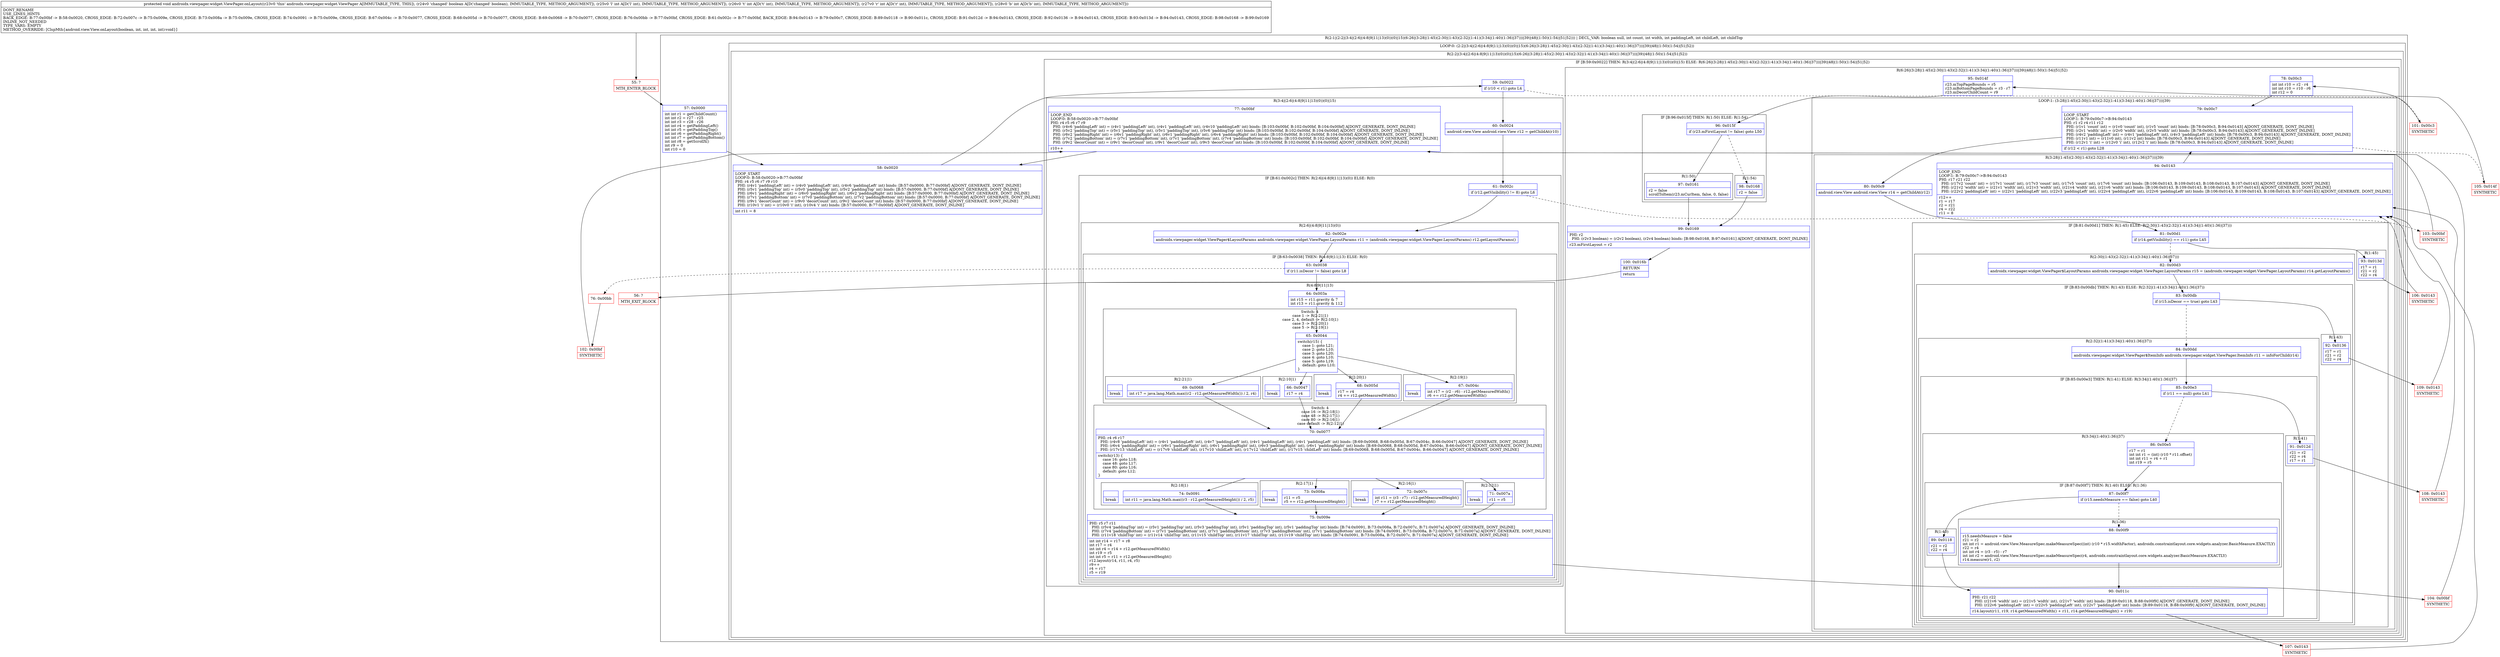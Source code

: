 digraph "CFG forandroidx.viewpager.widget.ViewPager.onLayout(ZIIII)V" {
subgraph cluster_Region_46372330 {
label = "R(2:1|(2:2|(3:4|(2:6|(4:8|9|11|13)(0))(0)|15)(6:26|(3:28|(1:45)(2:30|(1:43)(2:32|(1:41)(3:34|(1:40)(1:36)|37)))|39)|48|(1:50)(1:54)|51|52))) | DECL_VAR: boolean null, int count, int width, int paddingLeft, int childLeft, int childTop\l";
node [shape=record,color=blue];
Node_57 [shape=record,label="{57\:\ 0x0000|int int r1 = getChildCount()\lint int r2 = r27 \- r25\lint int r3 = r28 \- r26\lint int r4 = getPaddingLeft()\lint int r5 = getPaddingTop()\lint int r6 = getPaddingRight()\lint int r7 = getPaddingBottom()\lint int r8 = getScrollX()\lint r9 = 0\lint r10 = 0\l}"];
subgraph cluster_LoopRegion_35284143 {
label = "LOOP:0: (2:2|(3:4|(2:6|(4:8|9|11|13)(0))(0)|15)(6:26|(3:28|(1:45)(2:30|(1:43)(2:32|(1:41)(3:34|(1:40)(1:36)|37)))|39)|48|(1:50)(1:54)|51|52))";
node [shape=record,color=blue];
subgraph cluster_Region_89101273 {
label = "R(2:2|(3:4|(2:6|(4:8|9|11|13)(0))(0)|15)(6:26|(3:28|(1:45)(2:30|(1:43)(2:32|(1:41)(3:34|(1:40)(1:36)|37)))|39)|48|(1:50)(1:54)|51|52))";
node [shape=record,color=blue];
Node_58 [shape=record,label="{58\:\ 0x0020|LOOP_START\lLOOP:0: B:58:0x0020\-\>B:77:0x00bf\lPHI: r4 r5 r6 r7 r9 r10 \l  PHI: (r4v1 'paddingLeft' int) = (r4v0 'paddingLeft' int), (r4v6 'paddingLeft' int) binds: [B:57:0x0000, B:77:0x00bf] A[DONT_GENERATE, DONT_INLINE]\l  PHI: (r5v1 'paddingTop' int) = (r5v0 'paddingTop' int), (r5v2 'paddingTop' int) binds: [B:57:0x0000, B:77:0x00bf] A[DONT_GENERATE, DONT_INLINE]\l  PHI: (r6v1 'paddingRight' int) = (r6v0 'paddingRight' int), (r6v2 'paddingRight' int) binds: [B:57:0x0000, B:77:0x00bf] A[DONT_GENERATE, DONT_INLINE]\l  PHI: (r7v1 'paddingBottom' int) = (r7v0 'paddingBottom' int), (r7v2 'paddingBottom' int) binds: [B:57:0x0000, B:77:0x00bf] A[DONT_GENERATE, DONT_INLINE]\l  PHI: (r9v1 'decorCount' int) = (r9v0 'decorCount' int), (r9v2 'decorCount' int) binds: [B:57:0x0000, B:77:0x00bf] A[DONT_GENERATE, DONT_INLINE]\l  PHI: (r10v1 'i' int) = (r10v0 'i' int), (r10v4 'i' int) binds: [B:57:0x0000, B:77:0x00bf] A[DONT_GENERATE, DONT_INLINE]\l|int r11 = 8\l}"];
subgraph cluster_IfRegion_1970034435 {
label = "IF [B:59:0x0022] THEN: R(3:4|(2:6|(4:8|9|11|13)(0))(0)|15) ELSE: R(6:26|(3:28|(1:45)(2:30|(1:43)(2:32|(1:41)(3:34|(1:40)(1:36)|37)))|39)|48|(1:50)(1:54)|51|52)";
node [shape=record,color=blue];
Node_59 [shape=record,label="{59\:\ 0x0022|if (r10 \< r1) goto L4\l}"];
subgraph cluster_Region_425805598 {
label = "R(3:4|(2:6|(4:8|9|11|13)(0))(0)|15)";
node [shape=record,color=blue];
Node_60 [shape=record,label="{60\:\ 0x0024|android.view.View android.view.View r12 = getChildAt(r10)\l}"];
subgraph cluster_IfRegion_1868380845 {
label = "IF [B:61:0x002c] THEN: R(2:6|(4:8|9|11|13)(0)) ELSE: R(0)";
node [shape=record,color=blue];
Node_61 [shape=record,label="{61\:\ 0x002c|if (r12.getVisibility() != 8) goto L6\l}"];
subgraph cluster_Region_1661802010 {
label = "R(2:6|(4:8|9|11|13)(0))";
node [shape=record,color=blue];
Node_62 [shape=record,label="{62\:\ 0x002e|androidx.viewpager.widget.ViewPager$LayoutParams androidx.viewpager.widget.ViewPager.LayoutParams r11 = (androidx.viewpager.widget.ViewPager.LayoutParams) r12.getLayoutParams()\l}"];
subgraph cluster_IfRegion_1875135022 {
label = "IF [B:63:0x0038] THEN: R(4:8|9|11|13) ELSE: R(0)";
node [shape=record,color=blue];
Node_63 [shape=record,label="{63\:\ 0x0038|if (r11.isDecor != false) goto L8\l}"];
subgraph cluster_Region_1437437832 {
label = "R(4:8|9|11|13)";
node [shape=record,color=blue];
Node_64 [shape=record,label="{64\:\ 0x003a|int r15 = r11.gravity & 7\lint r13 = r11.gravity & 112\l}"];
subgraph cluster_SwitchRegion_774316070 {
label = "Switch: 4
 case 1 -> R(2:21|1)
 case 2, 4, default -> R(2:10|1)
 case 3 -> R(2:20|1)
 case 5 -> R(2:19|1)";
node [shape=record,color=blue];
Node_65 [shape=record,label="{65\:\ 0x0044|switch(r15) \{\l    case 1: goto L21;\l    case 2: goto L10;\l    case 3: goto L20;\l    case 4: goto L10;\l    case 5: goto L19;\l    default: goto L10;\l\}\l}"];
subgraph cluster_Region_1965467992 {
label = "R(2:21|1)";
node [shape=record,color=blue];
Node_69 [shape=record,label="{69\:\ 0x0068|int r17 = java.lang.Math.max((r2 \- r12.getMeasuredWidth()) \/ 2, r4)\l}"];
Node_InsnContainer_1266306644 [shape=record,label="{|break\l}"];
}
subgraph cluster_Region_1813910926 {
label = "R(2:10|1)";
node [shape=record,color=blue];
Node_66 [shape=record,label="{66\:\ 0x0047|r17 = r4\l}"];
Node_InsnContainer_691472894 [shape=record,label="{|break\l}"];
}
subgraph cluster_Region_1285421820 {
label = "R(2:20|1)";
node [shape=record,color=blue];
Node_68 [shape=record,label="{68\:\ 0x005d|r17 = r4\lr4 += r12.getMeasuredWidth()\l}"];
Node_InsnContainer_1563305959 [shape=record,label="{|break\l}"];
}
subgraph cluster_Region_696137532 {
label = "R(2:19|1)";
node [shape=record,color=blue];
Node_67 [shape=record,label="{67\:\ 0x004c|int r17 = (r2 \- r6) \- r12.getMeasuredWidth()\lr6 += r12.getMeasuredWidth()\l}"];
Node_InsnContainer_213913585 [shape=record,label="{|break\l}"];
}
}
subgraph cluster_SwitchRegion_682225437 {
label = "Switch: 4
 case 16 -> R(2:18|1)
 case 48 -> R(2:17|1)
 case 80 -> R(2:16|1)
 case default -> R(2:12|1)";
node [shape=record,color=blue];
Node_70 [shape=record,label="{70\:\ 0x0077|PHI: r4 r6 r17 \l  PHI: (r4v8 'paddingLeft' int) = (r4v1 'paddingLeft' int), (r4v7 'paddingLeft' int), (r4v1 'paddingLeft' int), (r4v1 'paddingLeft' int) binds: [B:69:0x0068, B:68:0x005d, B:67:0x004c, B:66:0x0047] A[DONT_GENERATE, DONT_INLINE]\l  PHI: (r6v4 'paddingRight' int) = (r6v1 'paddingRight' int), (r6v1 'paddingRight' int), (r6v3 'paddingRight' int), (r6v1 'paddingRight' int) binds: [B:69:0x0068, B:68:0x005d, B:67:0x004c, B:66:0x0047] A[DONT_GENERATE, DONT_INLINE]\l  PHI: (r17v13 'childLeft' int) = (r17v9 'childLeft' int), (r17v10 'childLeft' int), (r17v12 'childLeft' int), (r17v15 'childLeft' int) binds: [B:69:0x0068, B:68:0x005d, B:67:0x004c, B:66:0x0047] A[DONT_GENERATE, DONT_INLINE]\l|switch(r13) \{\l    case 16: goto L18;\l    case 48: goto L17;\l    case 80: goto L16;\l    default: goto L12;\l\}\l}"];
subgraph cluster_Region_1662730809 {
label = "R(2:18|1)";
node [shape=record,color=blue];
Node_74 [shape=record,label="{74\:\ 0x0091|int r11 = java.lang.Math.max((r3 \- r12.getMeasuredHeight()) \/ 2, r5)\l}"];
Node_InsnContainer_366082259 [shape=record,label="{|break\l}"];
}
subgraph cluster_Region_56626642 {
label = "R(2:17|1)";
node [shape=record,color=blue];
Node_73 [shape=record,label="{73\:\ 0x008a|r11 = r5\lr5 += r12.getMeasuredHeight()\l}"];
Node_InsnContainer_79194990 [shape=record,label="{|break\l}"];
}
subgraph cluster_Region_1970494555 {
label = "R(2:16|1)";
node [shape=record,color=blue];
Node_72 [shape=record,label="{72\:\ 0x007c|int r11 = (r3 \- r7) \- r12.getMeasuredHeight()\lr7 += r12.getMeasuredHeight()\l}"];
Node_InsnContainer_679834881 [shape=record,label="{|break\l}"];
}
subgraph cluster_Region_537480536 {
label = "R(2:12|1)";
node [shape=record,color=blue];
Node_71 [shape=record,label="{71\:\ 0x007a|r11 = r5\l}"];
Node_InsnContainer_615929959 [shape=record,label="{|break\l}"];
}
}
Node_75 [shape=record,label="{75\:\ 0x009e|PHI: r5 r7 r11 \l  PHI: (r5v4 'paddingTop' int) = (r5v1 'paddingTop' int), (r5v3 'paddingTop' int), (r5v1 'paddingTop' int), (r5v1 'paddingTop' int) binds: [B:74:0x0091, B:73:0x008a, B:72:0x007c, B:71:0x007a] A[DONT_GENERATE, DONT_INLINE]\l  PHI: (r7v4 'paddingBottom' int) = (r7v1 'paddingBottom' int), (r7v1 'paddingBottom' int), (r7v3 'paddingBottom' int), (r7v1 'paddingBottom' int) binds: [B:74:0x0091, B:73:0x008a, B:72:0x007c, B:71:0x007a] A[DONT_GENERATE, DONT_INLINE]\l  PHI: (r11v18 'childTop' int) = (r11v14 'childTop' int), (r11v15 'childTop' int), (r11v17 'childTop' int), (r11v19 'childTop' int) binds: [B:74:0x0091, B:73:0x008a, B:72:0x007c, B:71:0x007a] A[DONT_GENERATE, DONT_INLINE]\l|int int r14 = r17 + r8\lint r17 = r4\lint int r4 = r14 + r12.getMeasuredWidth()\lint r19 = r5\lint int r5 = r11 + r12.getMeasuredHeight()\lr12.layout(r14, r11, r4, r5)\lr9++\lr4 = r17\lr5 = r19\l}"];
}
subgraph cluster_Region_1052453698 {
label = "R(0)";
node [shape=record,color=blue];
}
}
}
subgraph cluster_Region_2032129248 {
label = "R(0)";
node [shape=record,color=blue];
}
}
Node_77 [shape=record,label="{77\:\ 0x00bf|LOOP_END\lLOOP:0: B:58:0x0020\-\>B:77:0x00bf\lPHI: r4 r5 r6 r7 r9 \l  PHI: (r4v6 'paddingLeft' int) = (r4v1 'paddingLeft' int), (r4v1 'paddingLeft' int), (r4v10 'paddingLeft' int) binds: [B:103:0x00bf, B:102:0x00bf, B:104:0x00bf] A[DONT_GENERATE, DONT_INLINE]\l  PHI: (r5v2 'paddingTop' int) = (r5v1 'paddingTop' int), (r5v1 'paddingTop' int), (r5v6 'paddingTop' int) binds: [B:103:0x00bf, B:102:0x00bf, B:104:0x00bf] A[DONT_GENERATE, DONT_INLINE]\l  PHI: (r6v2 'paddingRight' int) = (r6v1 'paddingRight' int), (r6v1 'paddingRight' int), (r6v4 'paddingRight' int) binds: [B:103:0x00bf, B:102:0x00bf, B:104:0x00bf] A[DONT_GENERATE, DONT_INLINE]\l  PHI: (r7v2 'paddingBottom' int) = (r7v1 'paddingBottom' int), (r7v1 'paddingBottom' int), (r7v4 'paddingBottom' int) binds: [B:103:0x00bf, B:102:0x00bf, B:104:0x00bf] A[DONT_GENERATE, DONT_INLINE]\l  PHI: (r9v2 'decorCount' int) = (r9v1 'decorCount' int), (r9v1 'decorCount' int), (r9v3 'decorCount' int) binds: [B:103:0x00bf, B:102:0x00bf, B:104:0x00bf] A[DONT_GENERATE, DONT_INLINE]\l|r10++\l}"];
}
subgraph cluster_Region_2120025197 {
label = "R(6:26|(3:28|(1:45)(2:30|(1:43)(2:32|(1:41)(3:34|(1:40)(1:36)|37)))|39)|48|(1:50)(1:54)|51|52)";
node [shape=record,color=blue];
Node_78 [shape=record,label="{78\:\ 0x00c3|int int r10 = r2 \- r4\lint int r10 = r10 \- r6\lint r12 = 0\l}"];
subgraph cluster_LoopRegion_1930594412 {
label = "LOOP:1: (3:28|(1:45)(2:30|(1:43)(2:32|(1:41)(3:34|(1:40)(1:36)|37)))|39)";
node [shape=record,color=blue];
Node_79 [shape=record,label="{79\:\ 0x00c7|LOOP_START\lLOOP:1: B:79:0x00c7\-\>B:94:0x0143\lPHI: r1 r2 r4 r11 r12 \l  PHI: (r1v1 'count' int) = (r1v0 'count' int), (r1v5 'count' int) binds: [B:78:0x00c3, B:94:0x0143] A[DONT_GENERATE, DONT_INLINE]\l  PHI: (r2v1 'width' int) = (r2v0 'width' int), (r2v5 'width' int) binds: [B:78:0x00c3, B:94:0x0143] A[DONT_GENERATE, DONT_INLINE]\l  PHI: (r4v2 'paddingLeft' int) = (r4v1 'paddingLeft' int), (r4v3 'paddingLeft' int) binds: [B:78:0x00c3, B:94:0x0143] A[DONT_GENERATE, DONT_INLINE]\l  PHI: (r11v1 int) = (r11v0 int), (r11v2 int) binds: [B:78:0x00c3, B:94:0x0143] A[DONT_GENERATE, DONT_INLINE]\l  PHI: (r12v1 'i' int) = (r12v0 'i' int), (r12v2 'i' int) binds: [B:78:0x00c3, B:94:0x0143] A[DONT_GENERATE, DONT_INLINE]\l|if (r12 \< r1) goto L28\l}"];
subgraph cluster_Region_287484941 {
label = "R(3:28|(1:45)(2:30|(1:43)(2:32|(1:41)(3:34|(1:40)(1:36)|37)))|39)";
node [shape=record,color=blue];
Node_80 [shape=record,label="{80\:\ 0x00c9|android.view.View android.view.View r14 = getChildAt(r12)\l}"];
subgraph cluster_IfRegion_113381439 {
label = "IF [B:81:0x00d1] THEN: R(1:45) ELSE: R(2:30|(1:43)(2:32|(1:41)(3:34|(1:40)(1:36)|37)))";
node [shape=record,color=blue];
Node_81 [shape=record,label="{81\:\ 0x00d1|if (r14.getVisibility() == r11) goto L45\l}"];
subgraph cluster_Region_1835020065 {
label = "R(1:45)";
node [shape=record,color=blue];
Node_93 [shape=record,label="{93\:\ 0x013d|r17 = r1\lr21 = r2\lr22 = r4\l}"];
}
subgraph cluster_Region_103389296 {
label = "R(2:30|(1:43)(2:32|(1:41)(3:34|(1:40)(1:36)|37)))";
node [shape=record,color=blue];
Node_82 [shape=record,label="{82\:\ 0x00d3|androidx.viewpager.widget.ViewPager$LayoutParams androidx.viewpager.widget.ViewPager.LayoutParams r15 = (androidx.viewpager.widget.ViewPager.LayoutParams) r14.getLayoutParams()\l}"];
subgraph cluster_IfRegion_594928945 {
label = "IF [B:83:0x00db] THEN: R(1:43) ELSE: R(2:32|(1:41)(3:34|(1:40)(1:36)|37))";
node [shape=record,color=blue];
Node_83 [shape=record,label="{83\:\ 0x00db|if (r15.isDecor == true) goto L43\l}"];
subgraph cluster_Region_1764140100 {
label = "R(1:43)";
node [shape=record,color=blue];
Node_92 [shape=record,label="{92\:\ 0x0136|r17 = r1\lr21 = r2\lr22 = r4\l}"];
}
subgraph cluster_Region_276575074 {
label = "R(2:32|(1:41)(3:34|(1:40)(1:36)|37))";
node [shape=record,color=blue];
Node_84 [shape=record,label="{84\:\ 0x00dd|androidx.viewpager.widget.ViewPager$ItemInfo androidx.viewpager.widget.ViewPager.ItemInfo r11 = infoForChild(r14)\l}"];
subgraph cluster_IfRegion_508296485 {
label = "IF [B:85:0x00e3] THEN: R(1:41) ELSE: R(3:34|(1:40)(1:36)|37)";
node [shape=record,color=blue];
Node_85 [shape=record,label="{85\:\ 0x00e3|if (r11 == null) goto L41\l}"];
subgraph cluster_Region_2128949804 {
label = "R(1:41)";
node [shape=record,color=blue];
Node_91 [shape=record,label="{91\:\ 0x012d|r21 = r2\lr22 = r4\lr17 = r1\l}"];
}
subgraph cluster_Region_424903796 {
label = "R(3:34|(1:40)(1:36)|37)";
node [shape=record,color=blue];
Node_86 [shape=record,label="{86\:\ 0x00e5|r17 = r1\lint int r1 = (int) (r10 * r11.offset)\lint int r11 = r4 + r1\lint r19 = r5\l}"];
subgraph cluster_IfRegion_1424688592 {
label = "IF [B:87:0x00f7] THEN: R(1:40) ELSE: R(1:36)";
node [shape=record,color=blue];
Node_87 [shape=record,label="{87\:\ 0x00f7|if (r15.needsMeasure == false) goto L40\l}"];
subgraph cluster_Region_2066239478 {
label = "R(1:40)";
node [shape=record,color=blue];
Node_89 [shape=record,label="{89\:\ 0x0118|r21 = r2\lr22 = r4\l}"];
}
subgraph cluster_Region_998528418 {
label = "R(1:36)";
node [shape=record,color=blue];
Node_88 [shape=record,label="{88\:\ 0x00f9|r15.needsMeasure = false\lr21 = r2\lint int r1 = android.view.View.MeasureSpec.makeMeasureSpec((int) (r10 * r15.widthFactor), androidx.constraintlayout.core.widgets.analyzer.BasicMeasure.EXACTLY)\lr22 = r4\lint int r4 = (r3 \- r5) \- r7\lint int r2 = android.view.View.MeasureSpec.makeMeasureSpec(r4, androidx.constraintlayout.core.widgets.analyzer.BasicMeasure.EXACTLY)\lr14.measure(r1, r2)\l}"];
}
}
Node_90 [shape=record,label="{90\:\ 0x011c|PHI: r21 r22 \l  PHI: (r21v6 'width' int) = (r21v5 'width' int), (r21v7 'width' int) binds: [B:89:0x0118, B:88:0x00f9] A[DONT_GENERATE, DONT_INLINE]\l  PHI: (r22v6 'paddingLeft' int) = (r22v5 'paddingLeft' int), (r22v7 'paddingLeft' int) binds: [B:89:0x0118, B:88:0x00f9] A[DONT_GENERATE, DONT_INLINE]\l|r14.layout(r11, r19, r14.getMeasuredWidth() + r11, r14.getMeasuredHeight() + r19)\l}"];
}
}
}
}
}
}
Node_94 [shape=record,label="{94\:\ 0x0143|LOOP_END\lLOOP:1: B:79:0x00c7\-\>B:94:0x0143\lPHI: r17 r21 r22 \l  PHI: (r17v2 'count' int) = (r17v1 'count' int), (r17v3 'count' int), (r17v5 'count' int), (r17v6 'count' int) binds: [B:106:0x0143, B:109:0x0143, B:108:0x0143, B:107:0x0143] A[DONT_GENERATE, DONT_INLINE]\l  PHI: (r21v2 'width' int) = (r21v1 'width' int), (r21v3 'width' int), (r21v4 'width' int), (r21v6 'width' int) binds: [B:106:0x0143, B:109:0x0143, B:108:0x0143, B:107:0x0143] A[DONT_GENERATE, DONT_INLINE]\l  PHI: (r22v2 'paddingLeft' int) = (r22v1 'paddingLeft' int), (r22v3 'paddingLeft' int), (r22v4 'paddingLeft' int), (r22v6 'paddingLeft' int) binds: [B:106:0x0143, B:109:0x0143, B:108:0x0143, B:107:0x0143] A[DONT_GENERATE, DONT_INLINE]\l|r12++\lr1 = r17\lr2 = r21\lr4 = r22\lr11 = 8\l}"];
}
}
Node_95 [shape=record,label="{95\:\ 0x014f|r23.mTopPageBounds = r5\lr23.mBottomPageBounds = r3 \- r7\lr23.mDecorChildCount = r9\l}"];
subgraph cluster_IfRegion_2058455999 {
label = "IF [B:96:0x015f] THEN: R(1:50) ELSE: R(1:54)";
node [shape=record,color=blue];
Node_96 [shape=record,label="{96\:\ 0x015f|if (r23.mFirstLayout != false) goto L50\l}"];
subgraph cluster_Region_2130775314 {
label = "R(1:50)";
node [shape=record,color=blue];
Node_97 [shape=record,label="{97\:\ 0x0161|r2 = false\lscrollToItem(r23.mCurItem, false, 0, false)\l}"];
}
subgraph cluster_Region_1816919602 {
label = "R(1:54)";
node [shape=record,color=blue];
Node_98 [shape=record,label="{98\:\ 0x0168|r2 = false\l}"];
}
}
Node_99 [shape=record,label="{99\:\ 0x0169|PHI: r2 \l  PHI: (r2v3 boolean) = (r2v2 boolean), (r2v4 boolean) binds: [B:98:0x0168, B:97:0x0161] A[DONT_GENERATE, DONT_INLINE]\l|r23.mFirstLayout = r2\l}"];
Node_100 [shape=record,label="{100\:\ 0x016b|RETURN\l|return\l}"];
}
}
}
}
}
Node_55 [shape=record,color=red,label="{55\:\ ?|MTH_ENTER_BLOCK\l}"];
Node_104 [shape=record,color=red,label="{104\:\ 0x00bf|SYNTHETIC\l}"];
Node_76 [shape=record,color=red,label="{76\:\ 0x00bb}"];
Node_102 [shape=record,color=red,label="{102\:\ 0x00bf|SYNTHETIC\l}"];
Node_103 [shape=record,color=red,label="{103\:\ 0x00bf|SYNTHETIC\l}"];
Node_101 [shape=record,color=red,label="{101\:\ 0x00c3|SYNTHETIC\l}"];
Node_107 [shape=record,color=red,label="{107\:\ 0x0143|SYNTHETIC\l}"];
Node_108 [shape=record,color=red,label="{108\:\ 0x0143|SYNTHETIC\l}"];
Node_109 [shape=record,color=red,label="{109\:\ 0x0143|SYNTHETIC\l}"];
Node_106 [shape=record,color=red,label="{106\:\ 0x0143|SYNTHETIC\l}"];
Node_105 [shape=record,color=red,label="{105\:\ 0x014f|SYNTHETIC\l}"];
Node_56 [shape=record,color=red,label="{56\:\ ?|MTH_EXIT_BLOCK\l}"];
MethodNode[shape=record,label="{protected void androidx.viewpager.widget.ViewPager.onLayout((r23v0 'this' androidx.viewpager.widget.ViewPager A[IMMUTABLE_TYPE, THIS]), (r24v0 'changed' boolean A[D('changed' boolean), IMMUTABLE_TYPE, METHOD_ARGUMENT]), (r25v0 'l' int A[D('l' int), IMMUTABLE_TYPE, METHOD_ARGUMENT]), (r26v0 't' int A[D('t' int), IMMUTABLE_TYPE, METHOD_ARGUMENT]), (r27v0 'r' int A[D('r' int), IMMUTABLE_TYPE, METHOD_ARGUMENT]), (r28v0 'b' int A[D('b' int), IMMUTABLE_TYPE, METHOD_ARGUMENT]))  | DONT_RENAME\lUSE_LINES_HINTS\lBACK_EDGE: B:77:0x00bf \-\> B:58:0x0020, CROSS_EDGE: B:72:0x007c \-\> B:75:0x009e, CROSS_EDGE: B:73:0x008a \-\> B:75:0x009e, CROSS_EDGE: B:74:0x0091 \-\> B:75:0x009e, CROSS_EDGE: B:67:0x004c \-\> B:70:0x0077, CROSS_EDGE: B:68:0x005d \-\> B:70:0x0077, CROSS_EDGE: B:69:0x0068 \-\> B:70:0x0077, CROSS_EDGE: B:76:0x00bb \-\> B:77:0x00bf, CROSS_EDGE: B:61:0x002c \-\> B:77:0x00bf, BACK_EDGE: B:94:0x0143 \-\> B:79:0x00c7, CROSS_EDGE: B:89:0x0118 \-\> B:90:0x011c, CROSS_EDGE: B:91:0x012d \-\> B:94:0x0143, CROSS_EDGE: B:92:0x0136 \-\> B:94:0x0143, CROSS_EDGE: B:93:0x013d \-\> B:94:0x0143, CROSS_EDGE: B:98:0x0168 \-\> B:99:0x0169\lINLINE_NOT_NEEDED\lTYPE_VARS: EMPTY\lMETHOD_OVERRIDE: [ClspMth\{android.view.View.onLayout(boolean, int, int, int, int):void\}]\l}"];
MethodNode -> Node_55;Node_57 -> Node_58;
Node_58 -> Node_59;
Node_59 -> Node_60;
Node_59 -> Node_101[style=dashed];
Node_60 -> Node_61;
Node_61 -> Node_62;
Node_61 -> Node_103[style=dashed];
Node_62 -> Node_63;
Node_63 -> Node_64;
Node_63 -> Node_76[style=dashed];
Node_64 -> Node_65;
Node_65 -> Node_66;
Node_65 -> Node_67;
Node_65 -> Node_68;
Node_65 -> Node_69;
Node_69 -> Node_70;
Node_66 -> Node_70;
Node_68 -> Node_70;
Node_67 -> Node_70;
Node_70 -> Node_71;
Node_70 -> Node_72;
Node_70 -> Node_73;
Node_70 -> Node_74;
Node_74 -> Node_75;
Node_73 -> Node_75;
Node_72 -> Node_75;
Node_71 -> Node_75;
Node_75 -> Node_104;
Node_77 -> Node_58;
Node_78 -> Node_79;
Node_79 -> Node_80;
Node_79 -> Node_105[style=dashed];
Node_80 -> Node_81;
Node_81 -> Node_82[style=dashed];
Node_81 -> Node_93;
Node_93 -> Node_106;
Node_82 -> Node_83;
Node_83 -> Node_84[style=dashed];
Node_83 -> Node_92;
Node_92 -> Node_109;
Node_84 -> Node_85;
Node_85 -> Node_86[style=dashed];
Node_85 -> Node_91;
Node_91 -> Node_108;
Node_86 -> Node_87;
Node_87 -> Node_88[style=dashed];
Node_87 -> Node_89;
Node_89 -> Node_90;
Node_88 -> Node_90;
Node_90 -> Node_107;
Node_94 -> Node_79;
Node_95 -> Node_96;
Node_96 -> Node_97;
Node_96 -> Node_98[style=dashed];
Node_97 -> Node_99;
Node_98 -> Node_99;
Node_99 -> Node_100;
Node_100 -> Node_56;
Node_55 -> Node_57;
Node_104 -> Node_77;
Node_76 -> Node_102;
Node_102 -> Node_77;
Node_103 -> Node_77;
Node_101 -> Node_78;
Node_107 -> Node_94;
Node_108 -> Node_94;
Node_109 -> Node_94;
Node_106 -> Node_94;
Node_105 -> Node_95;
}

